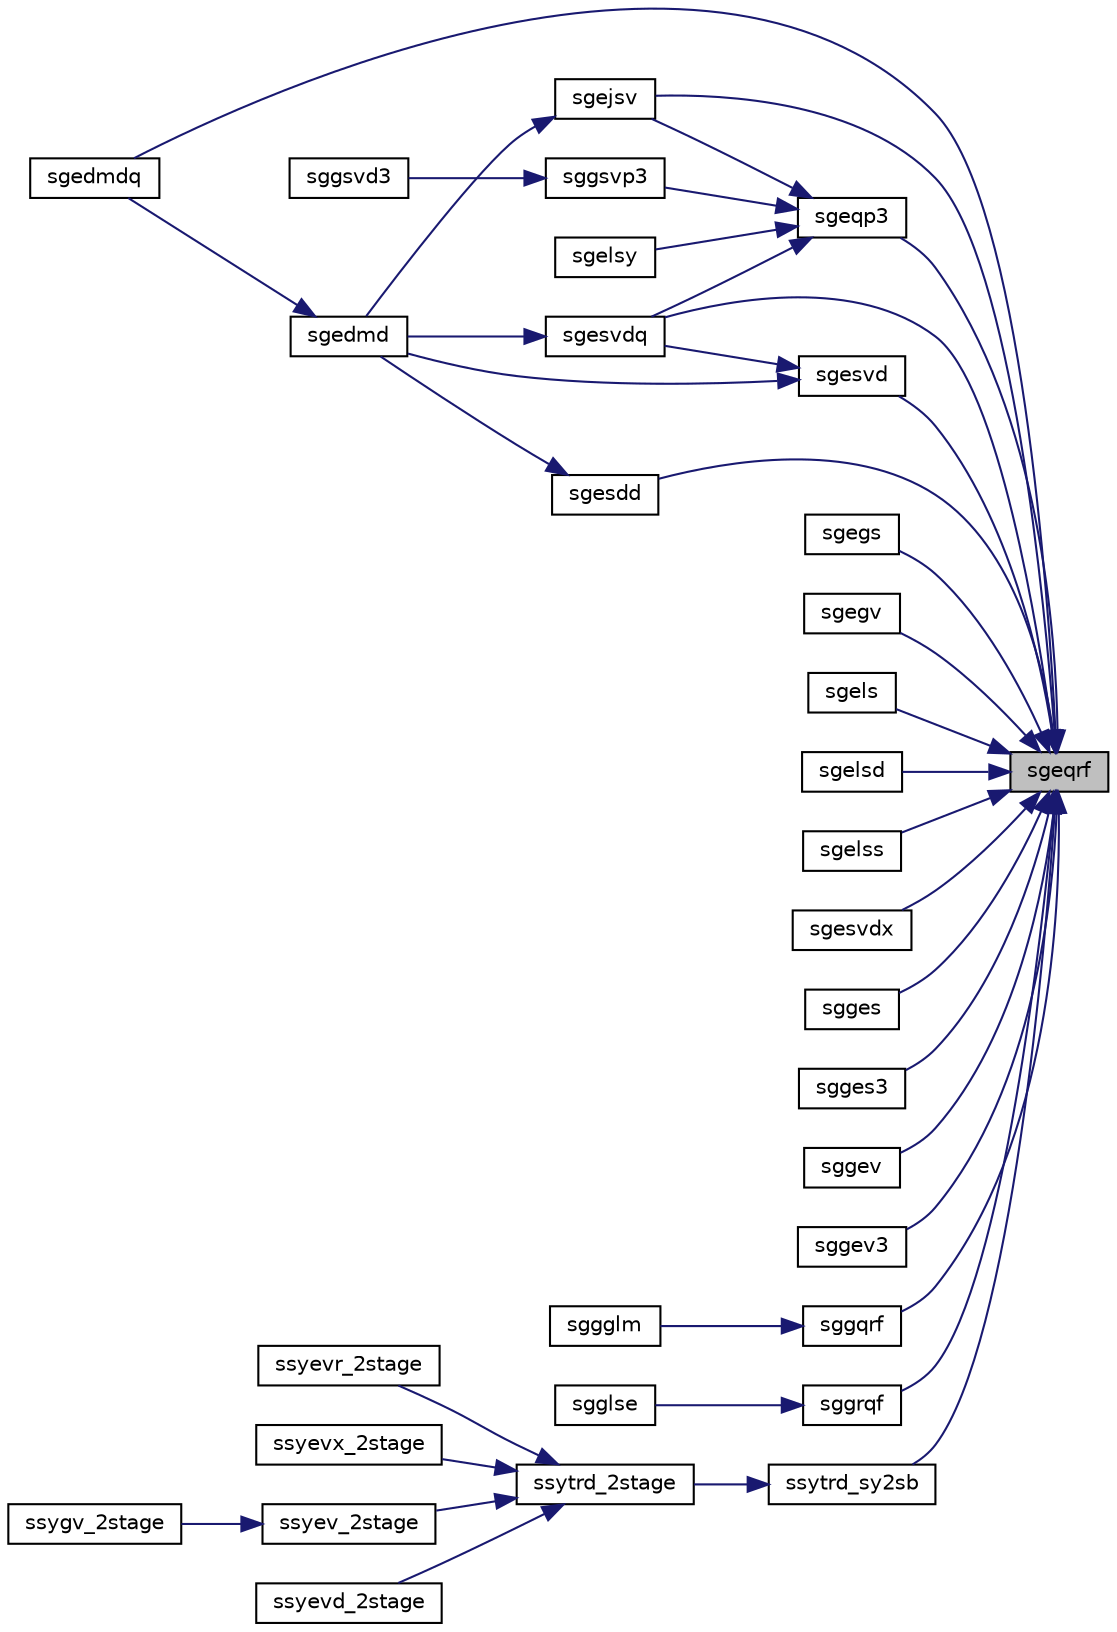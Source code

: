 digraph "sgeqrf"
{
 // LATEX_PDF_SIZE
  edge [fontname="Helvetica",fontsize="10",labelfontname="Helvetica",labelfontsize="10"];
  node [fontname="Helvetica",fontsize="10",shape=record];
  rankdir="RL";
  Node1 [label="sgeqrf",height=0.2,width=0.4,color="black", fillcolor="grey75", style="filled", fontcolor="black",tooltip="SGEQRF"];
  Node1 -> Node2 [dir="back",color="midnightblue",fontsize="10",style="solid",fontname="Helvetica"];
  Node2 [label="sgedmdq",height=0.2,width=0.4,color="black", fillcolor="white", style="filled",URL="$sgedmdq_8f90.html#a1d1fe0497679b62b0084bfbdf54063f2",tooltip="SGEDMDQ computes the Dynamic Mode Decomposition (DMD) for a pair of data snapshot matrices."];
  Node1 -> Node3 [dir="back",color="midnightblue",fontsize="10",style="solid",fontname="Helvetica"];
  Node3 [label="sgegs",height=0.2,width=0.4,color="black", fillcolor="white", style="filled",URL="$sgegs_8f.html#ad6edd6ac01e4a249743c45803d9b37a2",tooltip="SGEGS computes the eigenvalues, real Schur form, and, optionally, the left and/or right Schur vectors..."];
  Node1 -> Node4 [dir="back",color="midnightblue",fontsize="10",style="solid",fontname="Helvetica"];
  Node4 [label="sgegv",height=0.2,width=0.4,color="black", fillcolor="white", style="filled",URL="$sgegv_8f.html#a80fd7fa3159b96cf467a9584f6464310",tooltip="SGEGV computes the eigenvalues and, optionally, the left and/or right eigenvectors of a real matrix p..."];
  Node1 -> Node5 [dir="back",color="midnightblue",fontsize="10",style="solid",fontname="Helvetica"];
  Node5 [label="sgejsv",height=0.2,width=0.4,color="black", fillcolor="white", style="filled",URL="$sgejsv_8f.html#a4b629535d69b782d6421518962e639f1",tooltip="SGEJSV"];
  Node5 -> Node6 [dir="back",color="midnightblue",fontsize="10",style="solid",fontname="Helvetica"];
  Node6 [label="sgedmd",height=0.2,width=0.4,color="black", fillcolor="white", style="filled",URL="$sgedmd_8f90.html#a2620fdd695c7f51cddc90e332eb57971",tooltip="SGEDMD computes the Dynamic Mode Decomposition (DMD) for a pair of data snapshot matrices."];
  Node6 -> Node2 [dir="back",color="midnightblue",fontsize="10",style="solid",fontname="Helvetica"];
  Node1 -> Node7 [dir="back",color="midnightblue",fontsize="10",style="solid",fontname="Helvetica"];
  Node7 [label="sgels",height=0.2,width=0.4,color="black", fillcolor="white", style="filled",URL="$sgels_8f.html#a166c189c7bcd808a9468c05e53da816f",tooltip="SGELS solves overdetermined or underdetermined systems for GE matrices"];
  Node1 -> Node8 [dir="back",color="midnightblue",fontsize="10",style="solid",fontname="Helvetica"];
  Node8 [label="sgelsd",height=0.2,width=0.4,color="black", fillcolor="white", style="filled",URL="$sgelsd_8f.html#abc655f9cb0f6cfff81b3cafc03c41dcb",tooltip="SGELSD computes the minimum-norm solution to a linear least squares problem for GE matrices"];
  Node1 -> Node9 [dir="back",color="midnightblue",fontsize="10",style="solid",fontname="Helvetica"];
  Node9 [label="sgelss",height=0.2,width=0.4,color="black", fillcolor="white", style="filled",URL="$sgelss_8f.html#a206e3084597d088b31dc054a69aec93f",tooltip="SGELSS solves overdetermined or underdetermined systems for GE matrices"];
  Node1 -> Node10 [dir="back",color="midnightblue",fontsize="10",style="solid",fontname="Helvetica"];
  Node10 [label="sgeqp3",height=0.2,width=0.4,color="black", fillcolor="white", style="filled",URL="$sgeqp3_8f.html#a63f9e3af96fa42609e41bf3d77660bdf",tooltip="SGEQP3"];
  Node10 -> Node5 [dir="back",color="midnightblue",fontsize="10",style="solid",fontname="Helvetica"];
  Node10 -> Node11 [dir="back",color="midnightblue",fontsize="10",style="solid",fontname="Helvetica"];
  Node11 [label="sgelsy",height=0.2,width=0.4,color="black", fillcolor="white", style="filled",URL="$sgelsy_8f.html#aebb028f1d50049bcf4780ffc8cb4f750",tooltip="SGELSY solves overdetermined or underdetermined systems for GE matrices"];
  Node10 -> Node12 [dir="back",color="midnightblue",fontsize="10",style="solid",fontname="Helvetica"];
  Node12 [label="sgesvdq",height=0.2,width=0.4,color="black", fillcolor="white", style="filled",URL="$sgesvdq_8f.html#a8e9cbc85a2116d7ae24a854e24fbdc14",tooltip="SGESVDQ computes the singular value decomposition (SVD) with a QR-Preconditioned QR SVD Method for GE..."];
  Node12 -> Node6 [dir="back",color="midnightblue",fontsize="10",style="solid",fontname="Helvetica"];
  Node10 -> Node13 [dir="back",color="midnightblue",fontsize="10",style="solid",fontname="Helvetica"];
  Node13 [label="sggsvp3",height=0.2,width=0.4,color="black", fillcolor="white", style="filled",URL="$sggsvp3_8f.html#aa7ac3710a5ae384750928591cc7e5564",tooltip="SGGSVP3"];
  Node13 -> Node14 [dir="back",color="midnightblue",fontsize="10",style="solid",fontname="Helvetica"];
  Node14 [label="sggsvd3",height=0.2,width=0.4,color="black", fillcolor="white", style="filled",URL="$sggsvd3_8f.html#a8e993bb662dabdfde3dd7c08b9b870e4",tooltip="SGGSVD3 computes the singular value decomposition (SVD) for OTHER matrices"];
  Node1 -> Node15 [dir="back",color="midnightblue",fontsize="10",style="solid",fontname="Helvetica"];
  Node15 [label="sgesdd",height=0.2,width=0.4,color="black", fillcolor="white", style="filled",URL="$sgesdd_8f.html#ac2cd4f1079370ac908186d77efcd5ea8",tooltip="SGESDD"];
  Node15 -> Node6 [dir="back",color="midnightblue",fontsize="10",style="solid",fontname="Helvetica"];
  Node1 -> Node16 [dir="back",color="midnightblue",fontsize="10",style="solid",fontname="Helvetica"];
  Node16 [label="sgesvd",height=0.2,width=0.4,color="black", fillcolor="white", style="filled",URL="$sgesvd_8f.html#af03d06284b1bfabd3d6c0f6955960533",tooltip="SGESVD computes the singular value decomposition (SVD) for GE matrices"];
  Node16 -> Node6 [dir="back",color="midnightblue",fontsize="10",style="solid",fontname="Helvetica"];
  Node16 -> Node12 [dir="back",color="midnightblue",fontsize="10",style="solid",fontname="Helvetica"];
  Node1 -> Node12 [dir="back",color="midnightblue",fontsize="10",style="solid",fontname="Helvetica"];
  Node1 -> Node17 [dir="back",color="midnightblue",fontsize="10",style="solid",fontname="Helvetica"];
  Node17 [label="sgesvdx",height=0.2,width=0.4,color="black", fillcolor="white", style="filled",URL="$sgesvdx_8f.html#aec7e3fe91246cc52bcd34c45494932aa",tooltip="SGESVDX computes the singular value decomposition (SVD) for GE matrices"];
  Node1 -> Node18 [dir="back",color="midnightblue",fontsize="10",style="solid",fontname="Helvetica"];
  Node18 [label="sgges",height=0.2,width=0.4,color="black", fillcolor="white", style="filled",URL="$sgges_8f.html#a6a36f16104f3f8ae8e499cc7efaa2195",tooltip="SGGES computes the eigenvalues, the Schur form, and, optionally, the matrix of Schur vectors for GE m..."];
  Node1 -> Node19 [dir="back",color="midnightblue",fontsize="10",style="solid",fontname="Helvetica"];
  Node19 [label="sgges3",height=0.2,width=0.4,color="black", fillcolor="white", style="filled",URL="$sgges3_8f.html#aa38a73620b45cbe5a9b1803351a28dbb",tooltip="SGGES3 computes the eigenvalues, the Schur form, and, optionally, the matrix of Schur vectors for GE ..."];
  Node1 -> Node20 [dir="back",color="midnightblue",fontsize="10",style="solid",fontname="Helvetica"];
  Node20 [label="sggev",height=0.2,width=0.4,color="black", fillcolor="white", style="filled",URL="$sggev_8f.html#a6176eadcb5a027beb0b000fbf74f9e35",tooltip="SGGEV computes the eigenvalues and, optionally, the left and/or right eigenvectors for GE matrices"];
  Node1 -> Node21 [dir="back",color="midnightblue",fontsize="10",style="solid",fontname="Helvetica"];
  Node21 [label="sggev3",height=0.2,width=0.4,color="black", fillcolor="white", style="filled",URL="$sggev3_8f.html#a7c33384acda01bd5c62e87213eb2f2f9",tooltip="SGGEV3 computes the eigenvalues and, optionally, the left and/or right eigenvectors for GE matrices (..."];
  Node1 -> Node22 [dir="back",color="midnightblue",fontsize="10",style="solid",fontname="Helvetica"];
  Node22 [label="sggqrf",height=0.2,width=0.4,color="black", fillcolor="white", style="filled",URL="$sggqrf_8f.html#acadfef9b1a78fed3bd450a985b5c10f8",tooltip="SGGQRF"];
  Node22 -> Node23 [dir="back",color="midnightblue",fontsize="10",style="solid",fontname="Helvetica"];
  Node23 [label="sggglm",height=0.2,width=0.4,color="black", fillcolor="white", style="filled",URL="$sggglm_8f.html#a3396020c326155bf403103d9eef2552d",tooltip="SGGGLM"];
  Node1 -> Node24 [dir="back",color="midnightblue",fontsize="10",style="solid",fontname="Helvetica"];
  Node24 [label="sggrqf",height=0.2,width=0.4,color="black", fillcolor="white", style="filled",URL="$sggrqf_8f.html#af2e1dd9191d674f897a060e621541138",tooltip="SGGRQF"];
  Node24 -> Node25 [dir="back",color="midnightblue",fontsize="10",style="solid",fontname="Helvetica"];
  Node25 [label="sgglse",height=0.2,width=0.4,color="black", fillcolor="white", style="filled",URL="$sgglse_8f.html#a63a2105abbfdbf4038e716059086d738",tooltip="SGGLSE solves overdetermined or underdetermined systems for OTHER matrices"];
  Node1 -> Node26 [dir="back",color="midnightblue",fontsize="10",style="solid",fontname="Helvetica"];
  Node26 [label="ssytrd_sy2sb",height=0.2,width=0.4,color="black", fillcolor="white", style="filled",URL="$ssytrd__sy2sb_8f.html#af640b5eb84ff9eb0681a6f37b740d18c",tooltip="SSYTRD_SY2SB"];
  Node26 -> Node27 [dir="back",color="midnightblue",fontsize="10",style="solid",fontname="Helvetica"];
  Node27 [label="ssytrd_2stage",height=0.2,width=0.4,color="black", fillcolor="white", style="filled",URL="$ssytrd__2stage_8f.html#ae28ce0a4f0c6c897ac3301ba08558b26",tooltip="SSYTRD_2STAGE"];
  Node27 -> Node28 [dir="back",color="midnightblue",fontsize="10",style="solid",fontname="Helvetica"];
  Node28 [label="ssyev_2stage",height=0.2,width=0.4,color="black", fillcolor="white", style="filled",URL="$ssyev__2stage_8f.html#a2d0b53eb79e43d7059fc80365ec517e9",tooltip="SSYEV_2STAGE computes the eigenvalues and, optionally, the left and/or right eigenvectors for SY matr..."];
  Node28 -> Node29 [dir="back",color="midnightblue",fontsize="10",style="solid",fontname="Helvetica"];
  Node29 [label="ssygv_2stage",height=0.2,width=0.4,color="black", fillcolor="white", style="filled",URL="$ssygv__2stage_8f.html#a6eaf17f1551477fc438915c8ada67abc",tooltip="SSYGV_2STAGE"];
  Node27 -> Node30 [dir="back",color="midnightblue",fontsize="10",style="solid",fontname="Helvetica"];
  Node30 [label="ssyevd_2stage",height=0.2,width=0.4,color="black", fillcolor="white", style="filled",URL="$ssyevd__2stage_8f.html#a183409fcfe0ad42c2a976c352e077850",tooltip="SSYEVD_2STAGE computes the eigenvalues and, optionally, the left and/or right eigenvectors for SY mat..."];
  Node27 -> Node31 [dir="back",color="midnightblue",fontsize="10",style="solid",fontname="Helvetica"];
  Node31 [label="ssyevr_2stage",height=0.2,width=0.4,color="black", fillcolor="white", style="filled",URL="$ssyevr__2stage_8f.html#acdcfccbd51404d755a5b08c188d74a6f",tooltip="SSYEVR_2STAGE computes the eigenvalues and, optionally, the left and/or right eigenvectors for SY mat..."];
  Node27 -> Node32 [dir="back",color="midnightblue",fontsize="10",style="solid",fontname="Helvetica"];
  Node32 [label="ssyevx_2stage",height=0.2,width=0.4,color="black", fillcolor="white", style="filled",URL="$ssyevx__2stage_8f.html#ade5afd3e65add6bc3ba047203a98602f",tooltip="SSYEVX_2STAGE computes the eigenvalues and, optionally, the left and/or right eigenvectors for SY mat..."];
}
